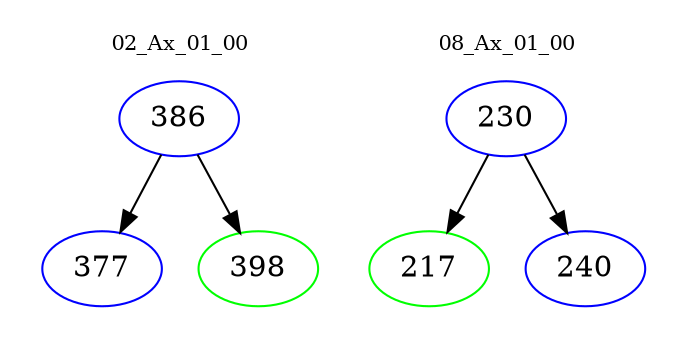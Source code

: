 digraph{
subgraph cluster_0 {
color = white
label = "02_Ax_01_00";
fontsize=10;
T0_386 [label="386", color="blue"]
T0_386 -> T0_377 [color="black"]
T0_377 [label="377", color="blue"]
T0_386 -> T0_398 [color="black"]
T0_398 [label="398", color="green"]
}
subgraph cluster_1 {
color = white
label = "08_Ax_01_00";
fontsize=10;
T1_230 [label="230", color="blue"]
T1_230 -> T1_217 [color="black"]
T1_217 [label="217", color="green"]
T1_230 -> T1_240 [color="black"]
T1_240 [label="240", color="blue"]
}
}
